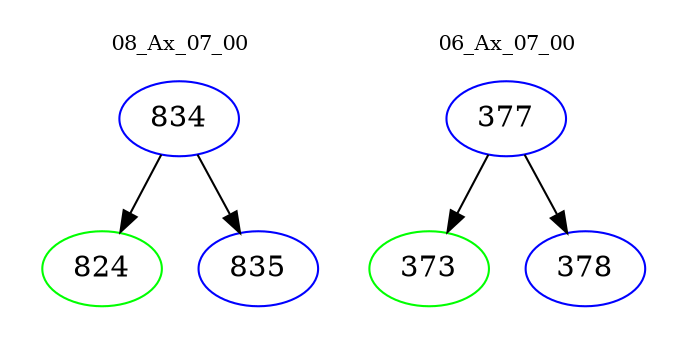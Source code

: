 digraph{
subgraph cluster_0 {
color = white
label = "08_Ax_07_00";
fontsize=10;
T0_834 [label="834", color="blue"]
T0_834 -> T0_824 [color="black"]
T0_824 [label="824", color="green"]
T0_834 -> T0_835 [color="black"]
T0_835 [label="835", color="blue"]
}
subgraph cluster_1 {
color = white
label = "06_Ax_07_00";
fontsize=10;
T1_377 [label="377", color="blue"]
T1_377 -> T1_373 [color="black"]
T1_373 [label="373", color="green"]
T1_377 -> T1_378 [color="black"]
T1_378 [label="378", color="blue"]
}
}
